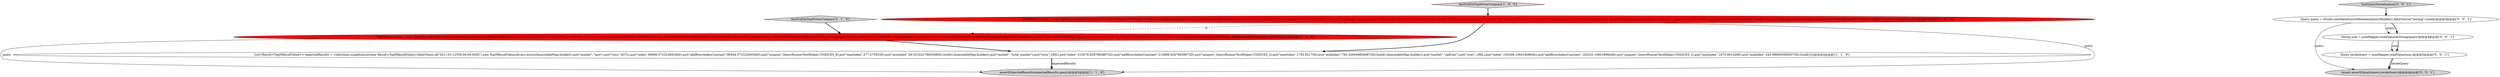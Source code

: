 digraph {
2 [style = filled, label = "TopNQuery query = new TopNQueryBuilder().dataSource(QueryRunnerTestHelper.dataSource).granularity(QueryRunnerTestHelper.allGran).dimension(QueryRunnerTestHelper.marketDimension).metric(QueryRunnerTestHelper.uniqueMetric).threshold(3).intervals(QueryRunnerTestHelper.fullOnInterval).aggregators(Lists.newArrayList(Iterables.concat(commonAggregators,Lists.newArrayList(new DoubleMaxAggregatorFactory(\"maxIndex\",\"index\"),new DoubleMinAggregatorFactory(\"minIndex\",\"index\"))))).postAggregators(Collections.singletonList(QueryRunnerTestHelper.addRowsIndexConstant)).build()@@@3@@@['1', '0', '0']", fillcolor = red, shape = ellipse image = "AAA1AAABBB1BBB"];
10 [style = filled, label = "testQuerySerialization['0', '0', '1']", fillcolor = lightgray, shape = diamond image = "AAA0AAABBB3BBB"];
8 [style = filled, label = "Query query = Druids.newDataSourceMetadataQueryBuilder().dataSource(\"testing\").build()@@@3@@@['0', '0', '1']", fillcolor = white, shape = ellipse image = "AAA0AAABBB3BBB"];
0 [style = filled, label = "assertExpectedResults(expectedResults,query)@@@5@@@['1', '1', '0']", fillcolor = lightgray, shape = ellipse image = "AAA0AAABBB1BBB"];
5 [style = filled, label = "TopNQuery query = new TopNQueryBuilder().dataSource(QueryRunnerTestHelper.dataSource).granularity(QueryRunnerTestHelper.allGran).dimension(QueryRunnerTestHelper.marketDimension).metric(QueryRunnerTestHelper.uniqueMetric).threshold(3).intervals(QueryRunnerTestHelper.fullOnIntervalSpec).aggregators(Lists.newArrayList(Iterables.concat(commonAggregators,Lists.newArrayList(new DoubleMaxAggregatorFactory(\"maxIndex\",\"index\"),new DoubleMinAggregatorFactory(\"minIndex\",\"index\"))))).postAggregators(Collections.singletonList(QueryRunnerTestHelper.addRowsIndexConstant)).build()@@@3@@@['0', '1', '0']", fillcolor = red, shape = ellipse image = "AAA1AAABBB2BBB"];
7 [style = filled, label = "Assert.assertEquals(query,serdeQuery)@@@6@@@['0', '0', '1']", fillcolor = lightgray, shape = ellipse image = "AAA0AAABBB3BBB"];
9 [style = filled, label = "String json = jsonMapper.writeValueAsString(query)@@@4@@@['0', '0', '1']", fillcolor = white, shape = ellipse image = "AAA0AAABBB3BBB"];
1 [style = filled, label = "testFullOnTopNOverUniques['1', '0', '0']", fillcolor = lightgray, shape = diamond image = "AAA0AAABBB1BBB"];
4 [style = filled, label = "testFullOnTopNOverUniques['0', '1', '0']", fillcolor = lightgray, shape = diamond image = "AAA0AAABBB2BBB"];
3 [style = filled, label = "List<Result<TopNResultValue>> expectedResults = Collections.singletonList(new Result<TopNResultValue>(DateTimes.of(\"2011-01-12T00:00:00.000Z\"),new TopNResultValue(Arrays.asList(ImmutableMap.builder().put(\"market\",\"spot\").put(\"rows\",837L).put(\"index\",95606.57232284546D).put(\"addRowsIndexConstant\",96444.57232284546D).put(\"uniques\",QueryRunnerTestHelper.UNIQUES_9).put(\"maxIndex\",277.273533D).put(\"minIndex\",59.02102279663086D).build(),ImmutableMap.builder().put(\"market\",\"total_market\").put(\"rows\",186L).put(\"index\",215679.82879638672D).put(\"addRowsIndexConstant\",215866.82879638672D).put(\"uniques\",QueryRunnerTestHelper.UNIQUES_2).put(\"maxIndex\",1743.92175D).put(\"minIndex\",792.3260498046875D).build(),ImmutableMap.builder().put(\"market\",\"upfront\").put(\"rows\",186L).put(\"index\",192046.1060180664D).put(\"addRowsIndexConstant\",192233.1060180664D).put(\"uniques\",QueryRunnerTestHelper.UNIQUES_2).put(\"maxIndex\",1870.061029D).put(\"minIndex\",545.9906005859375D).build()))))@@@4@@@['1', '1', '0']", fillcolor = white, shape = ellipse image = "AAA0AAABBB1BBB"];
6 [style = filled, label = "Query serdeQuery = jsonMapper.readValue(json,)@@@5@@@['0', '0', '1']", fillcolor = white, shape = ellipse image = "AAA0AAABBB3BBB"];
3->0 [style = solid, label="expectedResults"];
5->3 [style = bold, label=""];
8->9 [style = solid, label="query"];
9->6 [style = solid, label="json"];
2->5 [style = dashed, label="0"];
1->2 [style = bold, label=""];
5->0 [style = solid, label="query"];
6->7 [style = bold, label=""];
10->8 [style = bold, label=""];
4->5 [style = bold, label=""];
2->0 [style = solid, label="query"];
3->0 [style = bold, label=""];
2->3 [style = bold, label=""];
9->6 [style = bold, label=""];
8->7 [style = solid, label="query"];
8->9 [style = bold, label=""];
6->7 [style = solid, label="serdeQuery"];
}
